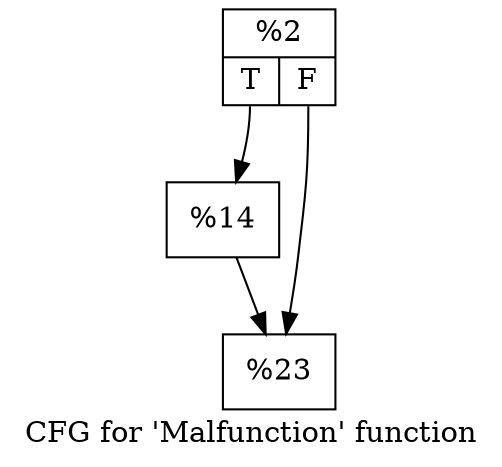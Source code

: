 digraph "CFG for 'Malfunction' function" {
	label="CFG for 'Malfunction' function";

	Node0x1043410 [shape=record,label="{%2|{<s0>T|<s1>F}}"];
	Node0x1043410:s0 -> Node0x1043f70;
	Node0x1043410:s1 -> Node0x1043fc0;
	Node0x1043f70 [shape=record,label="{%14}"];
	Node0x1043f70 -> Node0x1043fc0;
	Node0x1043fc0 [shape=record,label="{%23}"];
}
